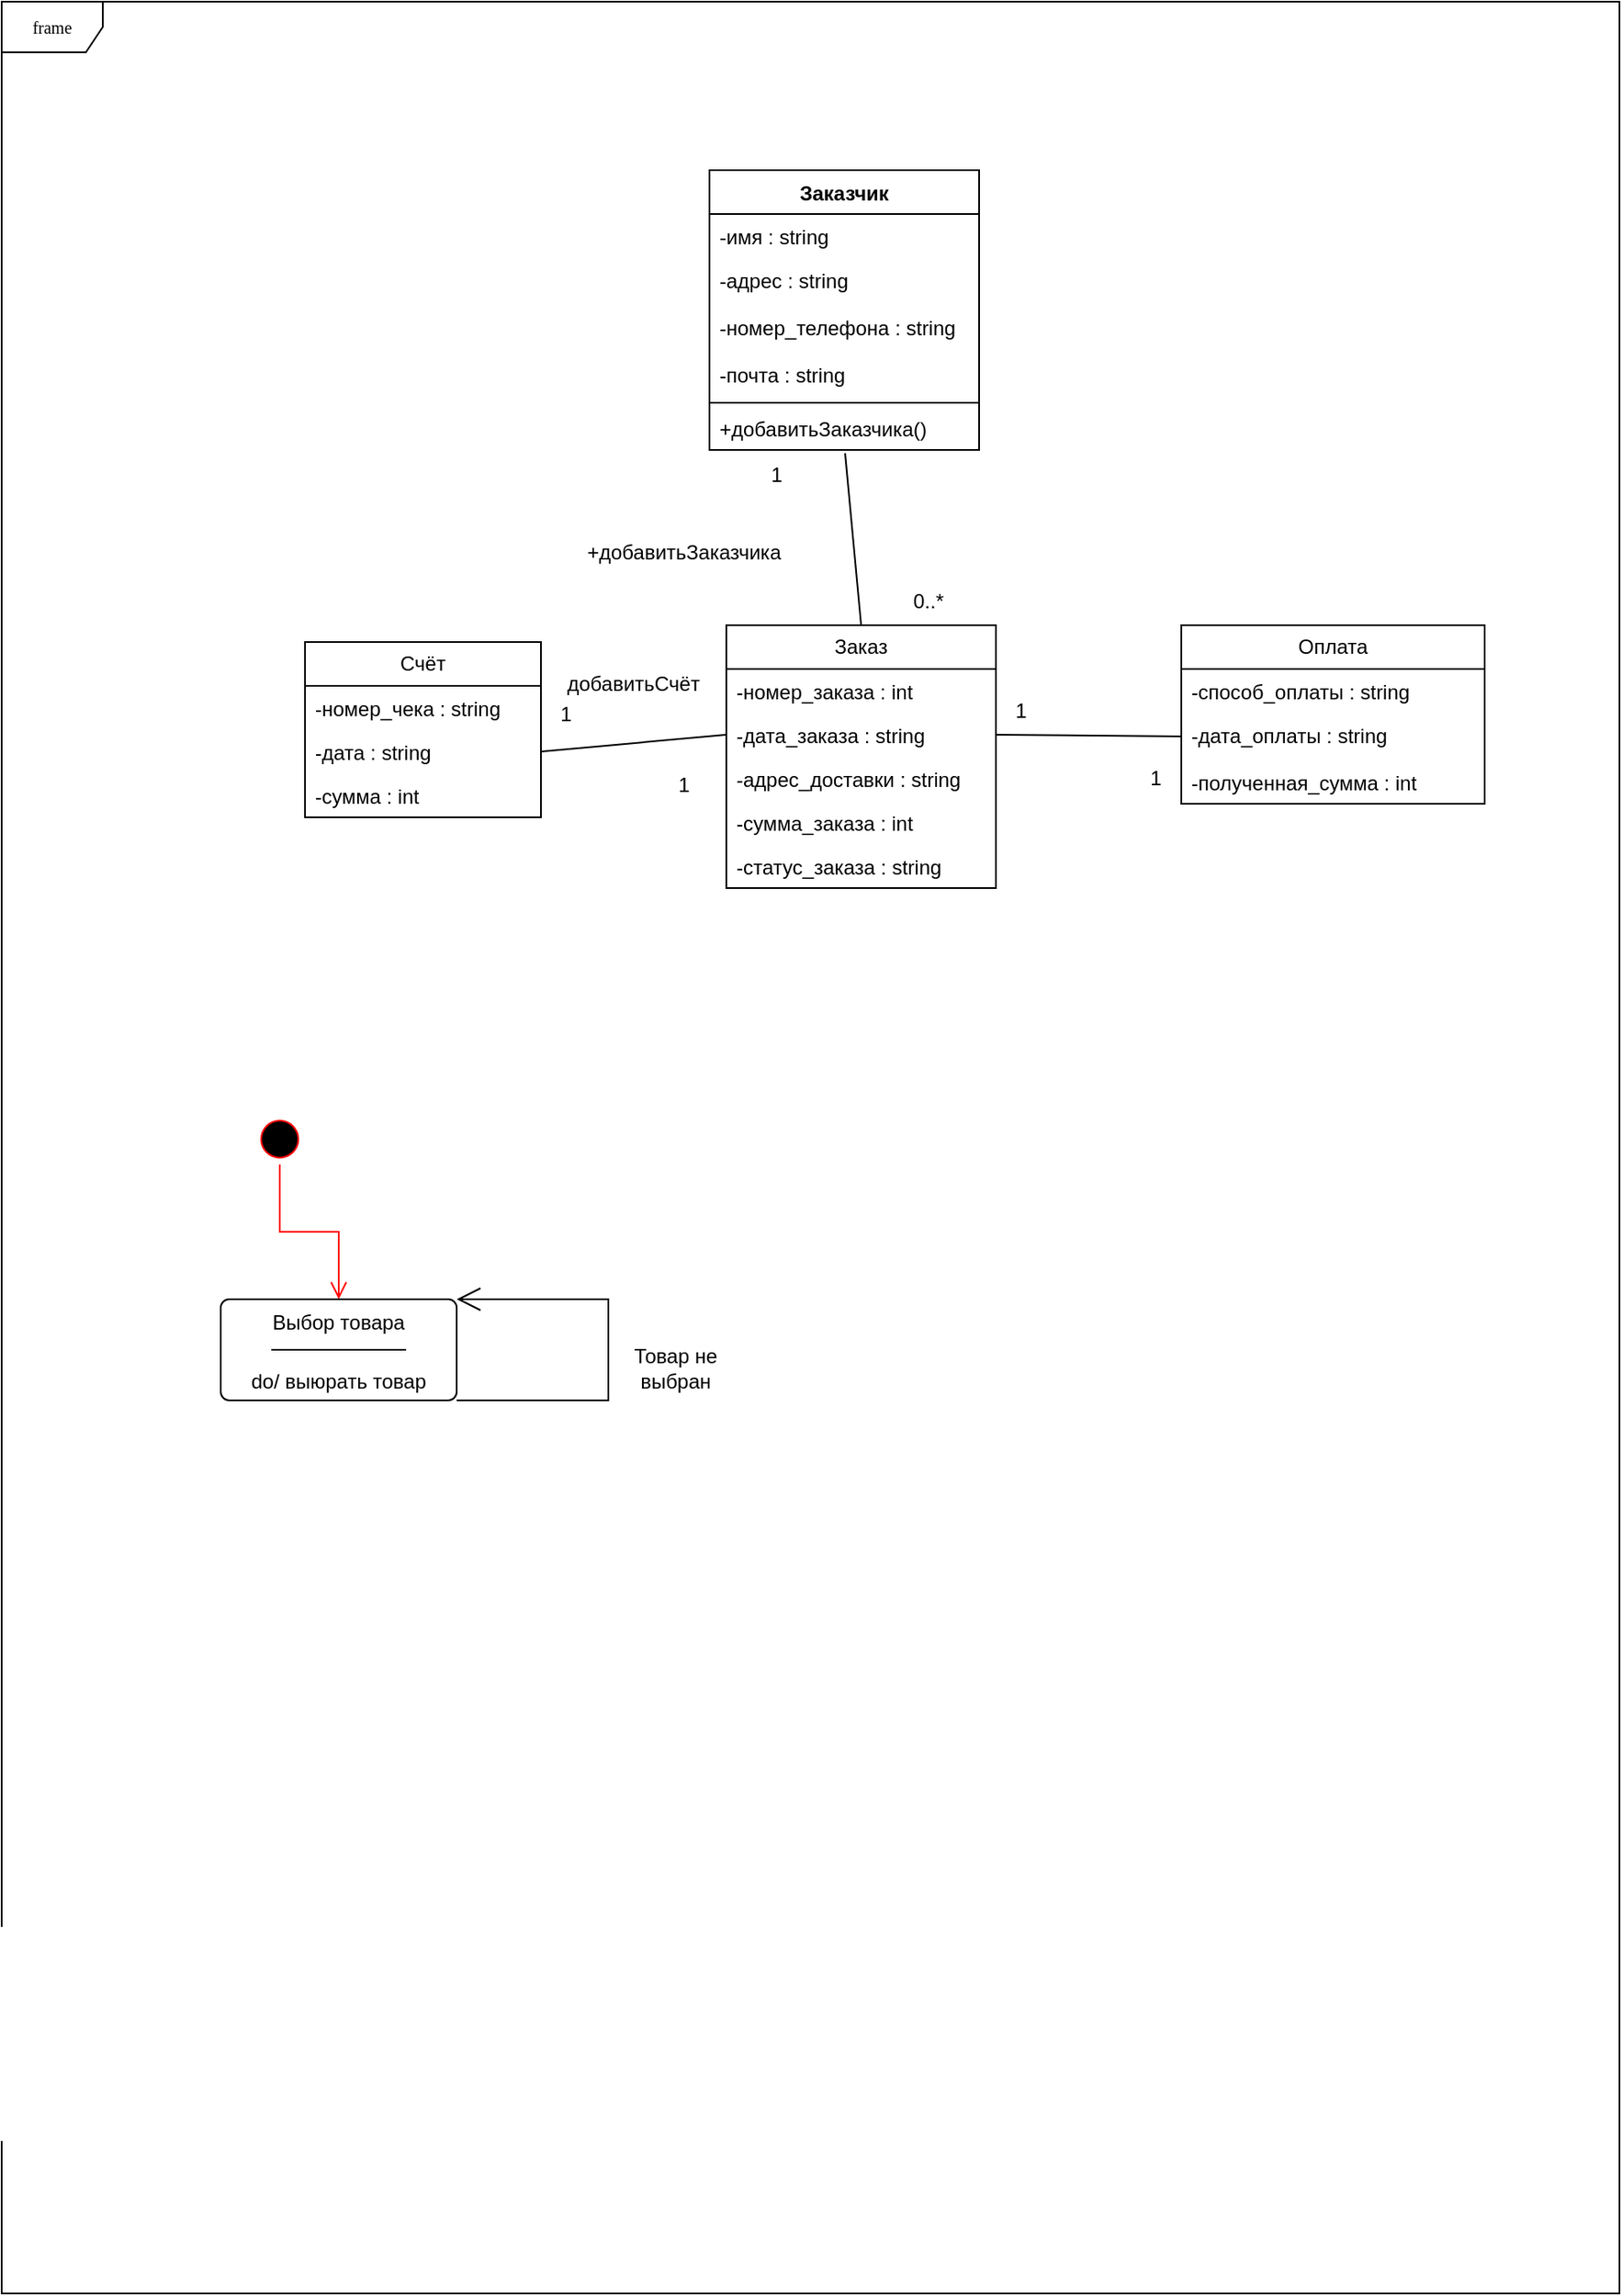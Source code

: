 <mxfile version="22.1.18" type="github">
  <diagram name="Page-1" id="c4acf3e9-155e-7222-9cf6-157b1a14988f">
    <mxGraphModel dx="2037" dy="693" grid="1" gridSize="10" guides="1" tooltips="1" connect="1" arrows="1" fold="1" page="1" pageScale="1" pageWidth="850" pageHeight="1100" background="none" math="0" shadow="0">
      <root>
        <mxCell id="0" />
        <mxCell id="1" parent="0" />
        <mxCell id="17acba5748e5396b-1" value="frame" style="shape=umlFrame;whiteSpace=wrap;html=1;rounded=0;shadow=0;comic=0;labelBackgroundColor=none;strokeWidth=1;fontFamily=Verdana;fontSize=10;align=center;" parent="1" vertex="1">
          <mxGeometry x="-120" y="20" width="960" height="1360" as="geometry" />
        </mxCell>
        <mxCell id="1ROqw_EYxfn3M4fR1e2e-2" value="Заказчик" style="swimlane;fontStyle=1;align=center;verticalAlign=top;childLayout=stackLayout;horizontal=1;startSize=26;horizontalStack=0;resizeParent=1;resizeParentMax=0;resizeLast=0;collapsible=1;marginBottom=0;whiteSpace=wrap;html=1;" vertex="1" parent="1">
          <mxGeometry x="300" y="120" width="160" height="166" as="geometry">
            <mxRectangle x="300" y="120" width="100" height="30" as="alternateBounds" />
          </mxGeometry>
        </mxCell>
        <mxCell id="1ROqw_EYxfn3M4fR1e2e-12" value="-имя : string" style="text;strokeColor=none;fillColor=none;align=left;verticalAlign=top;spacingLeft=4;spacingRight=4;overflow=hidden;rotatable=0;points=[[0,0.5],[1,0.5]];portConstraint=eastwest;whiteSpace=wrap;html=1;" vertex="1" parent="1ROqw_EYxfn3M4fR1e2e-2">
          <mxGeometry y="26" width="160" height="26" as="geometry" />
        </mxCell>
        <mxCell id="1ROqw_EYxfn3M4fR1e2e-3" value="-адрес : string" style="text;strokeColor=none;fillColor=none;align=left;verticalAlign=top;spacingLeft=4;spacingRight=4;overflow=hidden;rotatable=0;points=[[0,0.5],[1,0.5]];portConstraint=eastwest;whiteSpace=wrap;html=1;" vertex="1" parent="1ROqw_EYxfn3M4fR1e2e-2">
          <mxGeometry y="52" width="160" height="28" as="geometry" />
        </mxCell>
        <mxCell id="1ROqw_EYxfn3M4fR1e2e-13" value="-номер_телефона : string" style="text;strokeColor=none;fillColor=none;align=left;verticalAlign=top;spacingLeft=4;spacingRight=4;overflow=hidden;rotatable=0;points=[[0,0.5],[1,0.5]];portConstraint=eastwest;whiteSpace=wrap;html=1;" vertex="1" parent="1ROqw_EYxfn3M4fR1e2e-2">
          <mxGeometry y="80" width="160" height="28" as="geometry" />
        </mxCell>
        <mxCell id="1ROqw_EYxfn3M4fR1e2e-14" value="-почта : string" style="text;strokeColor=none;fillColor=none;align=left;verticalAlign=top;spacingLeft=4;spacingRight=4;overflow=hidden;rotatable=0;points=[[0,0.5],[1,0.5]];portConstraint=eastwest;whiteSpace=wrap;html=1;" vertex="1" parent="1ROqw_EYxfn3M4fR1e2e-2">
          <mxGeometry y="108" width="160" height="28" as="geometry" />
        </mxCell>
        <mxCell id="1ROqw_EYxfn3M4fR1e2e-4" value="" style="line;strokeWidth=1;fillColor=none;align=left;verticalAlign=middle;spacingTop=-1;spacingLeft=3;spacingRight=3;rotatable=0;labelPosition=right;points=[];portConstraint=eastwest;strokeColor=inherit;" vertex="1" parent="1ROqw_EYxfn3M4fR1e2e-2">
          <mxGeometry y="136" width="160" height="4" as="geometry" />
        </mxCell>
        <mxCell id="1ROqw_EYxfn3M4fR1e2e-5" value="+добавитьЗаказчика()" style="text;strokeColor=none;fillColor=none;align=left;verticalAlign=top;spacingLeft=4;spacingRight=4;overflow=hidden;rotatable=0;points=[[0,0.5],[1,0.5]];portConstraint=eastwest;whiteSpace=wrap;html=1;" vertex="1" parent="1ROqw_EYxfn3M4fR1e2e-2">
          <mxGeometry y="140" width="160" height="26" as="geometry" />
        </mxCell>
        <mxCell id="1ROqw_EYxfn3M4fR1e2e-15" value="Заказ" style="swimlane;fontStyle=0;childLayout=stackLayout;horizontal=1;startSize=26;fillColor=none;horizontalStack=0;resizeParent=1;resizeParentMax=0;resizeLast=0;collapsible=1;marginBottom=0;whiteSpace=wrap;html=1;" vertex="1" parent="1">
          <mxGeometry x="310" y="390" width="160" height="156" as="geometry" />
        </mxCell>
        <mxCell id="1ROqw_EYxfn3M4fR1e2e-16" value="-номер_заказа : int" style="text;strokeColor=none;fillColor=none;align=left;verticalAlign=top;spacingLeft=4;spacingRight=4;overflow=hidden;rotatable=0;points=[[0,0.5],[1,0.5]];portConstraint=eastwest;whiteSpace=wrap;html=1;" vertex="1" parent="1ROqw_EYxfn3M4fR1e2e-15">
          <mxGeometry y="26" width="160" height="26" as="geometry" />
        </mxCell>
        <mxCell id="1ROqw_EYxfn3M4fR1e2e-17" value="-дата_заказа : string" style="text;strokeColor=none;fillColor=none;align=left;verticalAlign=top;spacingLeft=4;spacingRight=4;overflow=hidden;rotatable=0;points=[[0,0.5],[1,0.5]];portConstraint=eastwest;whiteSpace=wrap;html=1;" vertex="1" parent="1ROqw_EYxfn3M4fR1e2e-15">
          <mxGeometry y="52" width="160" height="26" as="geometry" />
        </mxCell>
        <mxCell id="1ROqw_EYxfn3M4fR1e2e-18" value="-адрес_доставки : string" style="text;strokeColor=none;fillColor=none;align=left;verticalAlign=top;spacingLeft=4;spacingRight=4;overflow=hidden;rotatable=0;points=[[0,0.5],[1,0.5]];portConstraint=eastwest;whiteSpace=wrap;html=1;" vertex="1" parent="1ROqw_EYxfn3M4fR1e2e-15">
          <mxGeometry y="78" width="160" height="26" as="geometry" />
        </mxCell>
        <mxCell id="1ROqw_EYxfn3M4fR1e2e-19" value="-сумма_заказа : int" style="text;strokeColor=none;fillColor=none;align=left;verticalAlign=top;spacingLeft=4;spacingRight=4;overflow=hidden;rotatable=0;points=[[0,0.5],[1,0.5]];portConstraint=eastwest;whiteSpace=wrap;html=1;" vertex="1" parent="1ROqw_EYxfn3M4fR1e2e-15">
          <mxGeometry y="104" width="160" height="26" as="geometry" />
        </mxCell>
        <mxCell id="1ROqw_EYxfn3M4fR1e2e-20" value="-статус_заказа : string" style="text;strokeColor=none;fillColor=none;align=left;verticalAlign=top;spacingLeft=4;spacingRight=4;overflow=hidden;rotatable=0;points=[[0,0.5],[1,0.5]];portConstraint=eastwest;whiteSpace=wrap;html=1;" vertex="1" parent="1ROqw_EYxfn3M4fR1e2e-15">
          <mxGeometry y="130" width="160" height="26" as="geometry" />
        </mxCell>
        <mxCell id="1ROqw_EYxfn3M4fR1e2e-24" value="" style="endArrow=none;html=1;rounded=0;entryX=0.503;entryY=1.073;entryDx=0;entryDy=0;entryPerimeter=0;exitX=0.5;exitY=0;exitDx=0;exitDy=0;" edge="1" parent="1" source="1ROqw_EYxfn3M4fR1e2e-15" target="1ROqw_EYxfn3M4fR1e2e-5">
          <mxGeometry width="50" height="50" relative="1" as="geometry">
            <mxPoint x="330" y="350" as="sourcePoint" />
            <mxPoint x="380" y="300" as="targetPoint" />
          </mxGeometry>
        </mxCell>
        <mxCell id="1ROqw_EYxfn3M4fR1e2e-27" value="Счёт" style="swimlane;fontStyle=0;childLayout=stackLayout;horizontal=1;startSize=26;fillColor=none;horizontalStack=0;resizeParent=1;resizeParentMax=0;resizeLast=0;collapsible=1;marginBottom=0;whiteSpace=wrap;html=1;" vertex="1" parent="1">
          <mxGeometry x="60" y="400" width="140" height="104" as="geometry" />
        </mxCell>
        <mxCell id="1ROqw_EYxfn3M4fR1e2e-28" value="-номер_чека : string" style="text;strokeColor=none;fillColor=none;align=left;verticalAlign=top;spacingLeft=4;spacingRight=4;overflow=hidden;rotatable=0;points=[[0,0.5],[1,0.5]];portConstraint=eastwest;whiteSpace=wrap;html=1;" vertex="1" parent="1ROqw_EYxfn3M4fR1e2e-27">
          <mxGeometry y="26" width="140" height="26" as="geometry" />
        </mxCell>
        <mxCell id="1ROqw_EYxfn3M4fR1e2e-29" value="-дата : string" style="text;strokeColor=none;fillColor=none;align=left;verticalAlign=top;spacingLeft=4;spacingRight=4;overflow=hidden;rotatable=0;points=[[0,0.5],[1,0.5]];portConstraint=eastwest;whiteSpace=wrap;html=1;" vertex="1" parent="1ROqw_EYxfn3M4fR1e2e-27">
          <mxGeometry y="52" width="140" height="26" as="geometry" />
        </mxCell>
        <mxCell id="1ROqw_EYxfn3M4fR1e2e-30" value="-сумма : int" style="text;strokeColor=none;fillColor=none;align=left;verticalAlign=top;spacingLeft=4;spacingRight=4;overflow=hidden;rotatable=0;points=[[0,0.5],[1,0.5]];portConstraint=eastwest;whiteSpace=wrap;html=1;" vertex="1" parent="1ROqw_EYxfn3M4fR1e2e-27">
          <mxGeometry y="78" width="140" height="26" as="geometry" />
        </mxCell>
        <mxCell id="1ROqw_EYxfn3M4fR1e2e-31" value="" style="endArrow=none;html=1;rounded=0;exitX=1;exitY=0.5;exitDx=0;exitDy=0;entryX=0;entryY=0.5;entryDx=0;entryDy=0;" edge="1" parent="1" source="1ROqw_EYxfn3M4fR1e2e-29" target="1ROqw_EYxfn3M4fR1e2e-17">
          <mxGeometry width="50" height="50" relative="1" as="geometry">
            <mxPoint x="230" y="500" as="sourcePoint" />
            <mxPoint x="280" y="450" as="targetPoint" />
          </mxGeometry>
        </mxCell>
        <mxCell id="1ROqw_EYxfn3M4fR1e2e-32" value="Оплата" style="swimlane;fontStyle=0;childLayout=stackLayout;horizontal=1;startSize=26;fillColor=none;horizontalStack=0;resizeParent=1;resizeParentMax=0;resizeLast=0;collapsible=1;marginBottom=0;whiteSpace=wrap;html=1;" vertex="1" parent="1">
          <mxGeometry x="580" y="390" width="180" height="106" as="geometry" />
        </mxCell>
        <mxCell id="1ROqw_EYxfn3M4fR1e2e-33" value="-способ_оплаты : string" style="text;strokeColor=none;fillColor=none;align=left;verticalAlign=top;spacingLeft=4;spacingRight=4;overflow=hidden;rotatable=0;points=[[0,0.5],[1,0.5]];portConstraint=eastwest;whiteSpace=wrap;html=1;" vertex="1" parent="1ROqw_EYxfn3M4fR1e2e-32">
          <mxGeometry y="26" width="180" height="26" as="geometry" />
        </mxCell>
        <mxCell id="1ROqw_EYxfn3M4fR1e2e-34" value="-дата_оплаты : string" style="text;strokeColor=none;fillColor=none;align=left;verticalAlign=top;spacingLeft=4;spacingRight=4;overflow=hidden;rotatable=0;points=[[0,0.5],[1,0.5]];portConstraint=eastwest;whiteSpace=wrap;html=1;" vertex="1" parent="1ROqw_EYxfn3M4fR1e2e-32">
          <mxGeometry y="52" width="180" height="28" as="geometry" />
        </mxCell>
        <mxCell id="1ROqw_EYxfn3M4fR1e2e-35" value="-полученная_сумма : int" style="text;strokeColor=none;fillColor=none;align=left;verticalAlign=top;spacingLeft=4;spacingRight=4;overflow=hidden;rotatable=0;points=[[0,0.5],[1,0.5]];portConstraint=eastwest;whiteSpace=wrap;html=1;" vertex="1" parent="1ROqw_EYxfn3M4fR1e2e-32">
          <mxGeometry y="80" width="180" height="26" as="geometry" />
        </mxCell>
        <mxCell id="1ROqw_EYxfn3M4fR1e2e-36" value="" style="endArrow=none;html=1;rounded=0;entryX=0;entryY=0.5;entryDx=0;entryDy=0;exitX=1;exitY=0.5;exitDx=0;exitDy=0;" edge="1" parent="1" source="1ROqw_EYxfn3M4fR1e2e-17" target="1ROqw_EYxfn3M4fR1e2e-34">
          <mxGeometry width="50" height="50" relative="1" as="geometry">
            <mxPoint x="490" y="490" as="sourcePoint" />
            <mxPoint x="540" y="440" as="targetPoint" />
          </mxGeometry>
        </mxCell>
        <mxCell id="1ROqw_EYxfn3M4fR1e2e-74" value="1" style="text;html=1;strokeColor=none;fillColor=none;align=center;verticalAlign=middle;whiteSpace=wrap;rounded=0;" vertex="1" parent="1">
          <mxGeometry x="310" y="286" width="60" height="30" as="geometry" />
        </mxCell>
        <mxCell id="1ROqw_EYxfn3M4fR1e2e-77" value="0..*" style="text;html=1;strokeColor=none;fillColor=none;align=center;verticalAlign=middle;whiteSpace=wrap;rounded=0;" vertex="1" parent="1">
          <mxGeometry x="400" y="361" width="60" height="30" as="geometry" />
        </mxCell>
        <mxCell id="1ROqw_EYxfn3M4fR1e2e-78" value="+добавитьЗаказчика" style="text;html=1;strokeColor=none;fillColor=none;align=center;verticalAlign=middle;whiteSpace=wrap;rounded=0;" vertex="1" parent="1">
          <mxGeometry x="210" y="332" width="150" height="30" as="geometry" />
        </mxCell>
        <mxCell id="1ROqw_EYxfn3M4fR1e2e-80" value="1" style="text;html=1;strokeColor=none;fillColor=none;align=center;verticalAlign=middle;whiteSpace=wrap;rounded=0;" vertex="1" parent="1">
          <mxGeometry x="200" y="428" width="30" height="30" as="geometry" />
        </mxCell>
        <mxCell id="1ROqw_EYxfn3M4fR1e2e-81" value="1" style="text;html=1;strokeColor=none;fillColor=none;align=center;verticalAlign=middle;whiteSpace=wrap;rounded=0;" vertex="1" parent="1">
          <mxGeometry x="255" y="470" width="60" height="30" as="geometry" />
        </mxCell>
        <mxCell id="1ROqw_EYxfn3M4fR1e2e-82" value="1" style="text;html=1;strokeColor=none;fillColor=none;align=center;verticalAlign=middle;whiteSpace=wrap;rounded=0;" vertex="1" parent="1">
          <mxGeometry x="470" y="426" width="30" height="30" as="geometry" />
        </mxCell>
        <mxCell id="1ROqw_EYxfn3M4fR1e2e-83" value="1" style="text;html=1;strokeColor=none;fillColor=none;align=center;verticalAlign=middle;whiteSpace=wrap;rounded=0;" vertex="1" parent="1">
          <mxGeometry x="550" y="466" width="30" height="30" as="geometry" />
        </mxCell>
        <mxCell id="1ROqw_EYxfn3M4fR1e2e-84" value="добавитьСчёт" style="text;html=1;strokeColor=none;fillColor=none;align=center;verticalAlign=middle;whiteSpace=wrap;rounded=0;" vertex="1" parent="1">
          <mxGeometry x="200" y="410" width="110" height="30" as="geometry" />
        </mxCell>
        <mxCell id="1ROqw_EYxfn3M4fR1e2e-85" value="" style="ellipse;html=1;shape=startState;fillColor=#000000;strokeColor=#ff0000;" vertex="1" parent="1">
          <mxGeometry x="30" y="680" width="30" height="30" as="geometry" />
        </mxCell>
        <mxCell id="1ROqw_EYxfn3M4fR1e2e-86" value="" style="edgeStyle=orthogonalEdgeStyle;html=1;verticalAlign=bottom;endArrow=open;endSize=8;strokeColor=#ff0000;rounded=0;entryX=0.5;entryY=0;entryDx=0;entryDy=0;" edge="1" source="1ROqw_EYxfn3M4fR1e2e-85" parent="1" target="1ROqw_EYxfn3M4fR1e2e-93">
          <mxGeometry relative="1" as="geometry">
            <mxPoint x="50" y="780" as="targetPoint" />
          </mxGeometry>
        </mxCell>
        <mxCell id="1ROqw_EYxfn3M4fR1e2e-93" value="Выбор товара" style="html=1;align=center;verticalAlign=top;rounded=1;absoluteArcSize=1;arcSize=10;dashed=0;whiteSpace=wrap;" vertex="1" parent="1">
          <mxGeometry x="10" y="790" width="140" height="60" as="geometry" />
        </mxCell>
        <mxCell id="1ROqw_EYxfn3M4fR1e2e-94" value="" style="line;strokeWidth=1;fillColor=none;align=left;verticalAlign=middle;spacingTop=-1;spacingLeft=3;spacingRight=3;rotatable=0;labelPosition=right;points=[];portConstraint=eastwest;strokeColor=inherit;" vertex="1" parent="1">
          <mxGeometry x="40" y="816" width="80" height="8" as="geometry" />
        </mxCell>
        <mxCell id="1ROqw_EYxfn3M4fR1e2e-95" value="do/ выюрать товар" style="text;html=1;strokeColor=none;fillColor=none;align=center;verticalAlign=middle;whiteSpace=wrap;rounded=0;movable=1;resizable=1;rotatable=1;deletable=1;editable=1;locked=0;connectable=1;" vertex="1" parent="1">
          <mxGeometry x="20" y="824" width="120" height="30" as="geometry" />
        </mxCell>
        <mxCell id="1ROqw_EYxfn3M4fR1e2e-96" value="" style="endArrow=open;endFill=1;endSize=12;html=1;rounded=0;entryX=1;entryY=0;entryDx=0;entryDy=0;exitX=1;exitY=1;exitDx=0;exitDy=0;" edge="1" parent="1" source="1ROqw_EYxfn3M4fR1e2e-93" target="1ROqw_EYxfn3M4fR1e2e-93">
          <mxGeometry width="160" relative="1" as="geometry">
            <mxPoint x="190" y="816" as="sourcePoint" />
            <mxPoint x="190" y="801" as="targetPoint" />
            <Array as="points">
              <mxPoint x="240" y="850" />
              <mxPoint x="240" y="790" />
            </Array>
          </mxGeometry>
        </mxCell>
        <mxCell id="1ROqw_EYxfn3M4fR1e2e-99" value="Товар не выбран" style="text;html=1;strokeColor=none;fillColor=none;align=center;verticalAlign=middle;whiteSpace=wrap;rounded=0;" vertex="1" parent="1">
          <mxGeometry x="250" y="816" width="60" height="30" as="geometry" />
        </mxCell>
      </root>
    </mxGraphModel>
  </diagram>
</mxfile>
